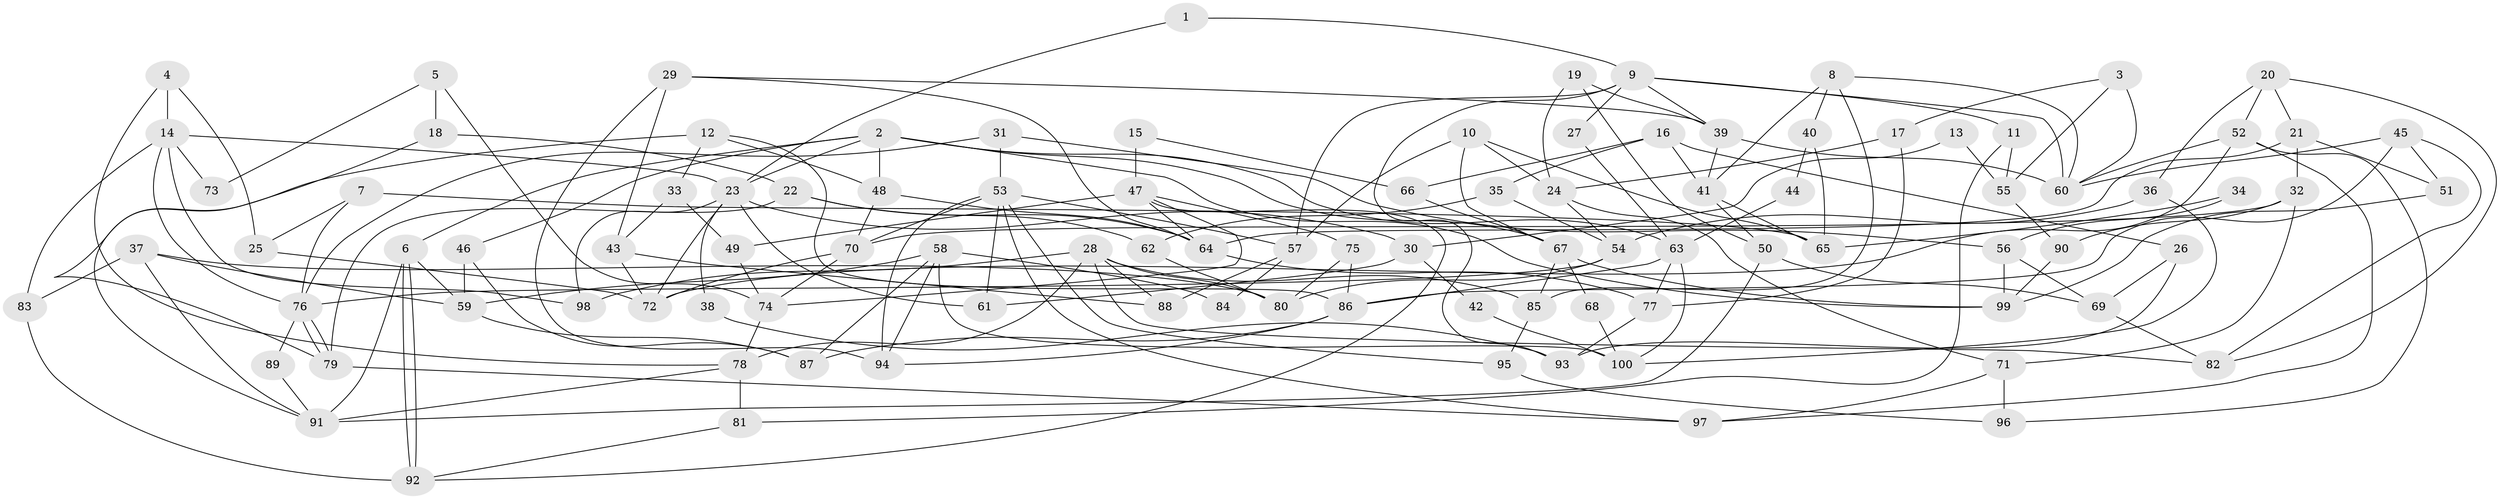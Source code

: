 // Generated by graph-tools (version 1.1) at 2025/39/02/21/25 10:39:00]
// undirected, 100 vertices, 200 edges
graph export_dot {
graph [start="1"]
  node [color=gray90,style=filled];
  1;
  2;
  3;
  4;
  5;
  6;
  7;
  8;
  9;
  10;
  11;
  12;
  13;
  14;
  15;
  16;
  17;
  18;
  19;
  20;
  21;
  22;
  23;
  24;
  25;
  26;
  27;
  28;
  29;
  30;
  31;
  32;
  33;
  34;
  35;
  36;
  37;
  38;
  39;
  40;
  41;
  42;
  43;
  44;
  45;
  46;
  47;
  48;
  49;
  50;
  51;
  52;
  53;
  54;
  55;
  56;
  57;
  58;
  59;
  60;
  61;
  62;
  63;
  64;
  65;
  66;
  67;
  68;
  69;
  70;
  71;
  72;
  73;
  74;
  75;
  76;
  77;
  78;
  79;
  80;
  81;
  82;
  83;
  84;
  85;
  86;
  87;
  88;
  89;
  90;
  91;
  92;
  93;
  94;
  95;
  96;
  97;
  98;
  99;
  100;
  1 -- 9;
  1 -- 23;
  2 -- 99;
  2 -- 6;
  2 -- 23;
  2 -- 46;
  2 -- 48;
  2 -- 63;
  2 -- 67;
  3 -- 17;
  3 -- 60;
  3 -- 55;
  4 -- 78;
  4 -- 14;
  4 -- 25;
  5 -- 18;
  5 -- 74;
  5 -- 73;
  6 -- 91;
  6 -- 92;
  6 -- 92;
  6 -- 59;
  7 -- 76;
  7 -- 25;
  7 -- 65;
  8 -- 85;
  8 -- 41;
  8 -- 40;
  8 -- 60;
  9 -- 39;
  9 -- 57;
  9 -- 11;
  9 -- 27;
  9 -- 60;
  9 -- 93;
  10 -- 67;
  10 -- 57;
  10 -- 24;
  10 -- 65;
  11 -- 81;
  11 -- 55;
  12 -- 48;
  12 -- 91;
  12 -- 33;
  12 -- 86;
  13 -- 30;
  13 -- 55;
  14 -- 23;
  14 -- 83;
  14 -- 73;
  14 -- 76;
  14 -- 98;
  15 -- 47;
  15 -- 66;
  16 -- 41;
  16 -- 26;
  16 -- 35;
  16 -- 66;
  17 -- 24;
  17 -- 77;
  18 -- 79;
  18 -- 22;
  19 -- 24;
  19 -- 39;
  19 -- 50;
  20 -- 82;
  20 -- 52;
  20 -- 21;
  20 -- 36;
  21 -- 64;
  21 -- 32;
  21 -- 51;
  22 -- 79;
  22 -- 64;
  22 -- 62;
  23 -- 72;
  23 -- 30;
  23 -- 38;
  23 -- 61;
  23 -- 98;
  24 -- 54;
  24 -- 71;
  25 -- 72;
  26 -- 69;
  26 -- 93;
  27 -- 63;
  28 -- 98;
  28 -- 78;
  28 -- 80;
  28 -- 82;
  28 -- 85;
  28 -- 88;
  29 -- 43;
  29 -- 94;
  29 -- 39;
  29 -- 64;
  30 -- 61;
  30 -- 42;
  31 -- 76;
  31 -- 56;
  31 -- 53;
  32 -- 90;
  32 -- 70;
  32 -- 71;
  33 -- 49;
  33 -- 43;
  34 -- 65;
  34 -- 56;
  35 -- 62;
  35 -- 54;
  36 -- 54;
  36 -- 100;
  37 -- 80;
  37 -- 59;
  37 -- 83;
  37 -- 91;
  38 -- 93;
  39 -- 60;
  39 -- 41;
  40 -- 65;
  40 -- 44;
  41 -- 65;
  41 -- 50;
  42 -- 100;
  43 -- 72;
  43 -- 88;
  44 -- 63;
  45 -- 60;
  45 -- 86;
  45 -- 51;
  45 -- 82;
  46 -- 59;
  46 -- 87;
  47 -- 64;
  47 -- 75;
  47 -- 49;
  47 -- 74;
  47 -- 92;
  48 -- 70;
  48 -- 64;
  49 -- 74;
  50 -- 69;
  50 -- 91;
  51 -- 99;
  52 -- 97;
  52 -- 60;
  52 -- 72;
  52 -- 96;
  53 -- 94;
  53 -- 57;
  53 -- 61;
  53 -- 70;
  53 -- 95;
  53 -- 97;
  54 -- 76;
  54 -- 80;
  55 -- 90;
  56 -- 99;
  56 -- 69;
  57 -- 88;
  57 -- 84;
  58 -- 100;
  58 -- 59;
  58 -- 84;
  58 -- 87;
  58 -- 94;
  59 -- 87;
  62 -- 80;
  63 -- 86;
  63 -- 77;
  63 -- 100;
  64 -- 77;
  66 -- 67;
  67 -- 85;
  67 -- 68;
  67 -- 99;
  68 -- 100;
  69 -- 82;
  70 -- 72;
  70 -- 74;
  71 -- 96;
  71 -- 97;
  74 -- 78;
  75 -- 80;
  75 -- 86;
  76 -- 79;
  76 -- 79;
  76 -- 89;
  77 -- 93;
  78 -- 91;
  78 -- 81;
  79 -- 97;
  81 -- 92;
  83 -- 92;
  85 -- 95;
  86 -- 87;
  86 -- 94;
  89 -- 91;
  90 -- 99;
  95 -- 96;
}
